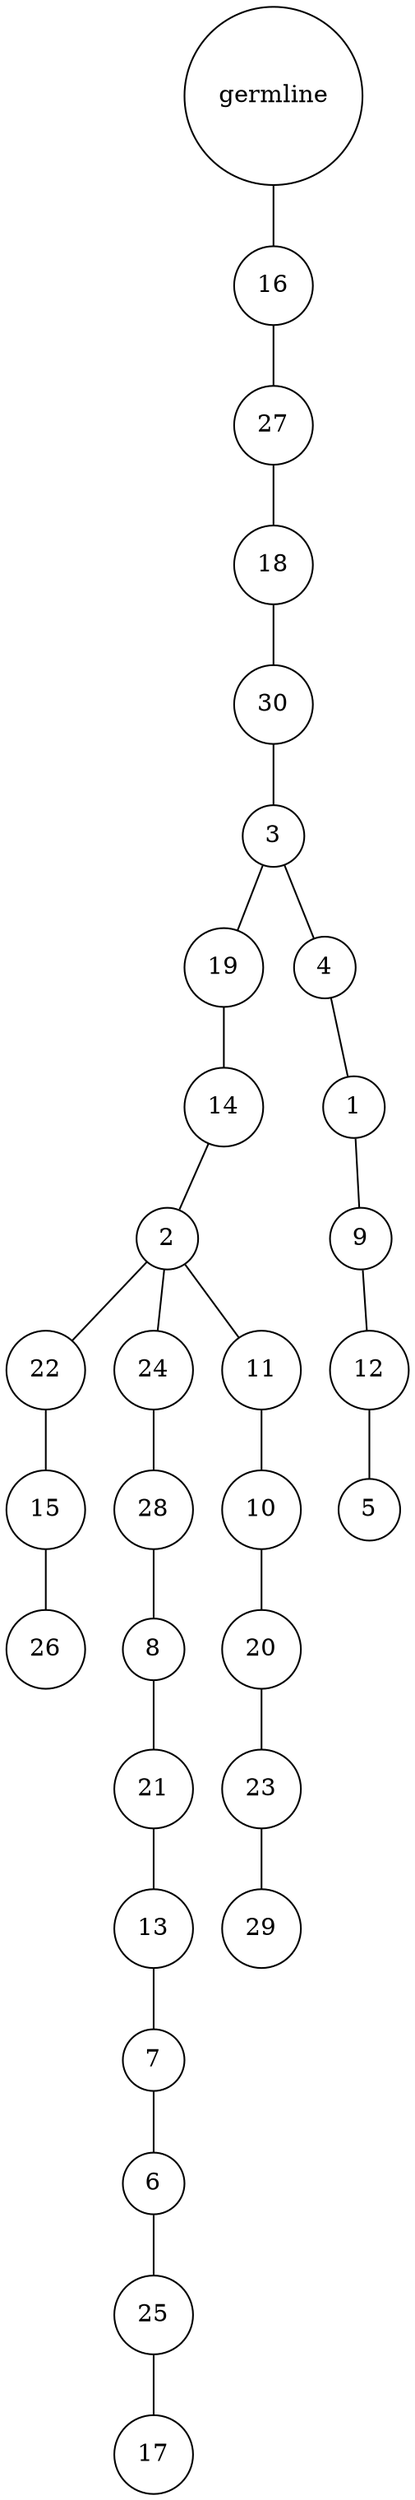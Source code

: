 graph {
	rankdir=UD;
	splines=line;
	node [shape=circle]
	"0x7f231c8314f0" [label="germline"];
	"0x7f231c831520" [label="16"];
	"0x7f231c8314f0" -- "0x7f231c831520" ;
	"0x7f231c831550" [label="27"];
	"0x7f231c831520" -- "0x7f231c831550" ;
	"0x7f231c831580" [label="18"];
	"0x7f231c831550" -- "0x7f231c831580" ;
	"0x7f231c8315b0" [label="30"];
	"0x7f231c831580" -- "0x7f231c8315b0" ;
	"0x7f231c8315e0" [label="3"];
	"0x7f231c8315b0" -- "0x7f231c8315e0" ;
	"0x7f231c831610" [label="19"];
	"0x7f231c8315e0" -- "0x7f231c831610" ;
	"0x7f231c831640" [label="14"];
	"0x7f231c831610" -- "0x7f231c831640" ;
	"0x7f231c831670" [label="2"];
	"0x7f231c831640" -- "0x7f231c831670" ;
	"0x7f231c8316a0" [label="22"];
	"0x7f231c831670" -- "0x7f231c8316a0" ;
	"0x7f231c8316d0" [label="15"];
	"0x7f231c8316a0" -- "0x7f231c8316d0" ;
	"0x7f231c831700" [label="26"];
	"0x7f231c8316d0" -- "0x7f231c831700" ;
	"0x7f231c831730" [label="24"];
	"0x7f231c831670" -- "0x7f231c831730" ;
	"0x7f231c831760" [label="28"];
	"0x7f231c831730" -- "0x7f231c831760" ;
	"0x7f231c831790" [label="8"];
	"0x7f231c831760" -- "0x7f231c831790" ;
	"0x7f231c8317c0" [label="21"];
	"0x7f231c831790" -- "0x7f231c8317c0" ;
	"0x7f231c8317f0" [label="13"];
	"0x7f231c8317c0" -- "0x7f231c8317f0" ;
	"0x7f231c831820" [label="7"];
	"0x7f231c8317f0" -- "0x7f231c831820" ;
	"0x7f231c831850" [label="6"];
	"0x7f231c831820" -- "0x7f231c831850" ;
	"0x7f231c831880" [label="25"];
	"0x7f231c831850" -- "0x7f231c831880" ;
	"0x7f231c8318b0" [label="17"];
	"0x7f231c831880" -- "0x7f231c8318b0" ;
	"0x7f231c8318e0" [label="11"];
	"0x7f231c831670" -- "0x7f231c8318e0" ;
	"0x7f231c831910" [label="10"];
	"0x7f231c8318e0" -- "0x7f231c831910" ;
	"0x7f231c831940" [label="20"];
	"0x7f231c831910" -- "0x7f231c831940" ;
	"0x7f231c831970" [label="23"];
	"0x7f231c831940" -- "0x7f231c831970" ;
	"0x7f231c8319a0" [label="29"];
	"0x7f231c831970" -- "0x7f231c8319a0" ;
	"0x7f231c8319d0" [label="4"];
	"0x7f231c8315e0" -- "0x7f231c8319d0" ;
	"0x7f231c831a00" [label="1"];
	"0x7f231c8319d0" -- "0x7f231c831a00" ;
	"0x7f231c831a30" [label="9"];
	"0x7f231c831a00" -- "0x7f231c831a30" ;
	"0x7f231c831a60" [label="12"];
	"0x7f231c831a30" -- "0x7f231c831a60" ;
	"0x7f231c831a90" [label="5"];
	"0x7f231c831a60" -- "0x7f231c831a90" ;
}
